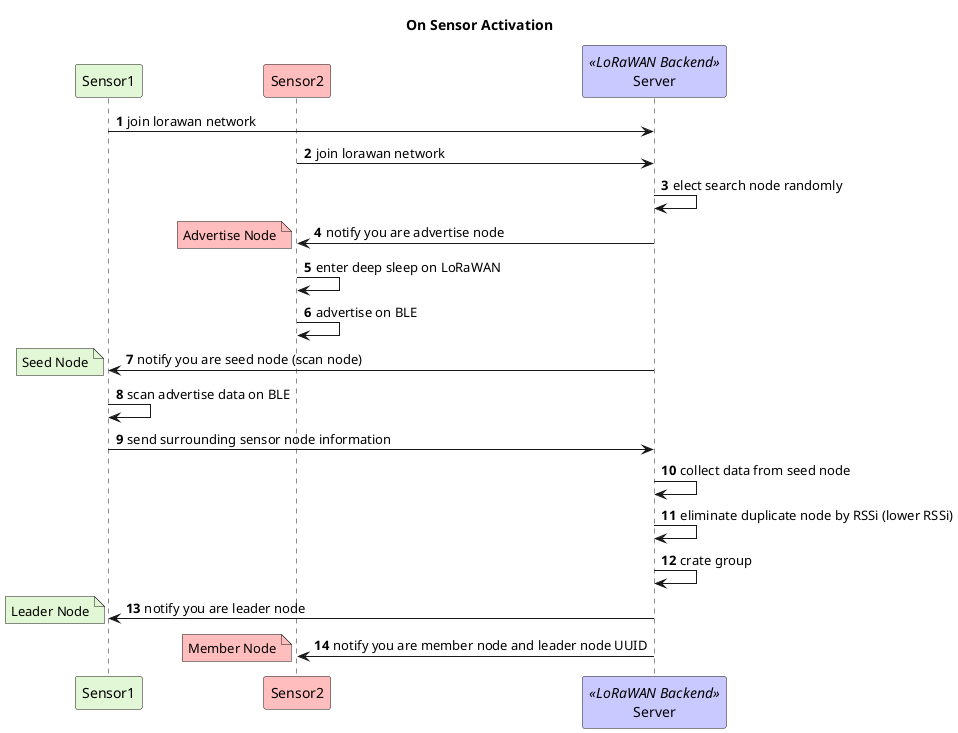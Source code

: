 @startuml
title On Sensor Activation
autonumber
'Entity
participant Sensor1 as sensor1 #e1f7d5
participant Sensor2 as sensor2 #ffbdbd
participant Server as backend <<LoRaWAN Backend>> #c9c9ff
'Sequence
sensor1 -> backend: join lorawan network
sensor2 -> backend: join lorawan network
backend -> backend: elect search node randomly

backend -> sensor2: notify you are advertise node
note left #ffbdbd
Advertise Node
end note
sensor2 -> sensor2: enter deep sleep on LoRaWAN
sensor2 -> sensor2: advertise on BLE
backend -> sensor1: notify you are seed node (scan node)
note left #e1f7d5
Seed Node
end note
sensor1 -> sensor1: scan advertise data on BLE
sensor1 -> backend: send surrounding sensor node information
'backend processing
backend -> backend: collect data from seed node
backend -> backend: eliminate duplicate node by RSSi (lower RSSi)
backend -> backend: crate group
backend -> sensor1: notify you are leader node
note left #e1f7d5
Leader Node
end note
backend -> sensor2: notify you are member node and leader node UUID
note left #ffbdbd
Member Node
end note
@enduml